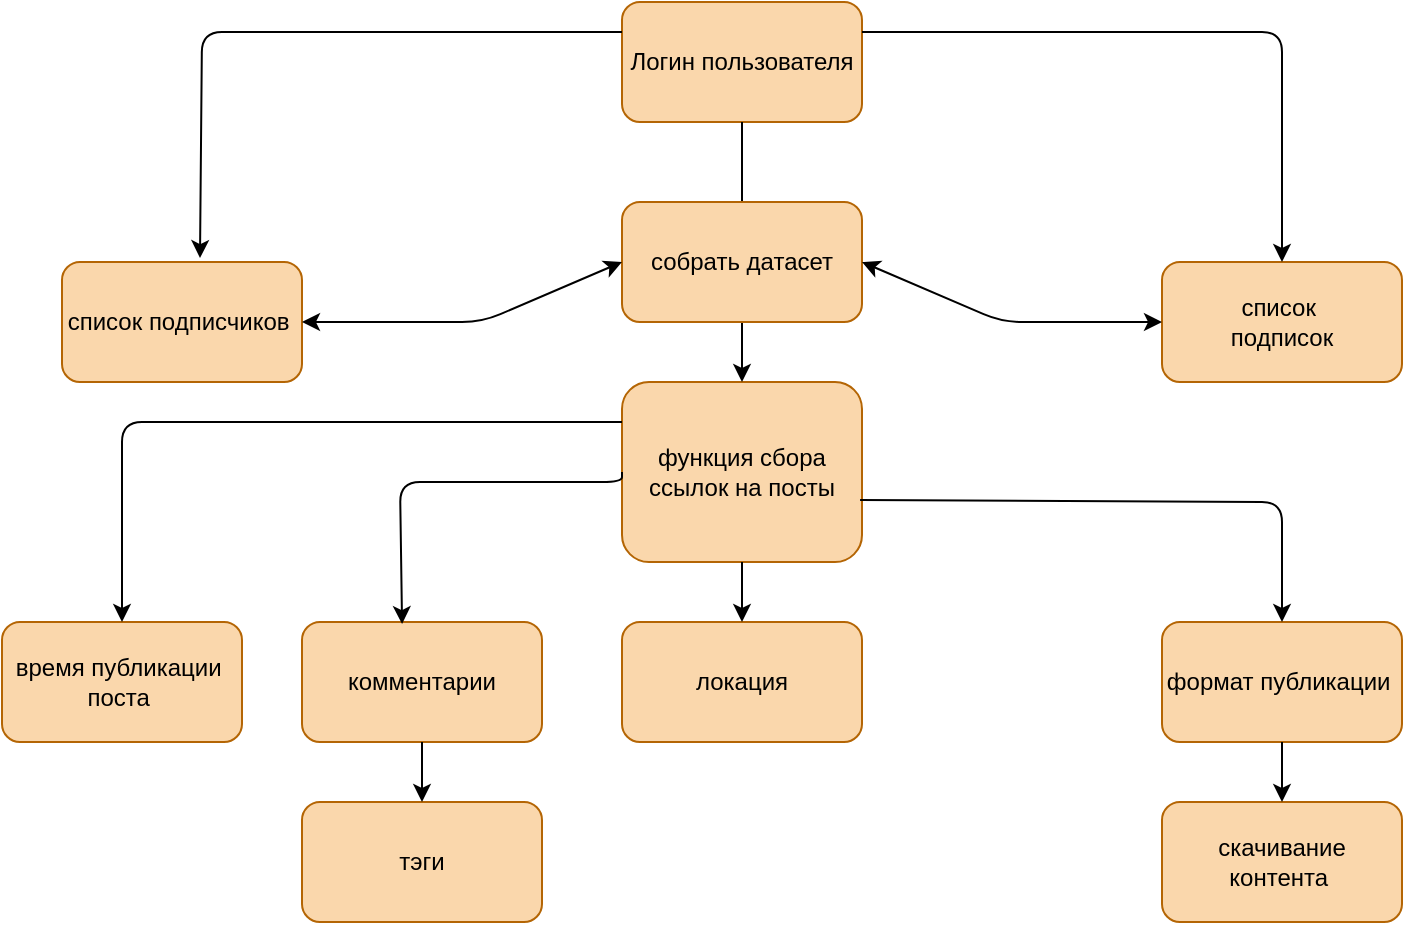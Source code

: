 <mxfile version="13.8.7" type="github">
  <diagram id="C5RBs43oDa-KdzZeNtuy" name="Page-1">
    <mxGraphModel dx="946" dy="653" grid="1" gridSize="10" guides="1" tooltips="1" connect="1" arrows="1" fold="1" page="1" pageScale="1" pageWidth="827" pageHeight="1169" math="0" shadow="0">
      <root>
        <mxCell id="WIyWlLk6GJQsqaUBKTNV-0" />
        <mxCell id="WIyWlLk6GJQsqaUBKTNV-1" parent="WIyWlLk6GJQsqaUBKTNV-0" />
        <mxCell id="HOpY622it1BgDeP4NXPm-0" value="Логин пользователя" style="rounded=1;whiteSpace=wrap;html=1;fontFamily=Helvetica;fillColor=#fad7ac;strokeColor=#b46504;" vertex="1" parent="WIyWlLk6GJQsqaUBKTNV-1">
          <mxGeometry x="330" y="80" width="120" height="60" as="geometry" />
        </mxCell>
        <mxCell id="HOpY622it1BgDeP4NXPm-1" value="функция сбора ссылок на посты" style="rounded=1;whiteSpace=wrap;html=1;fontFamily=Helvetica;fillColor=#fad7ac;strokeColor=#b46504;" vertex="1" parent="WIyWlLk6GJQsqaUBKTNV-1">
          <mxGeometry x="330" y="270" width="120" height="90" as="geometry" />
        </mxCell>
        <mxCell id="HOpY622it1BgDeP4NXPm-2" value="" style="endArrow=classic;html=1;fontFamily=Helvetica;exitX=0;exitY=0.25;exitDx=0;exitDy=0;entryX=0.575;entryY=-0.033;entryDx=0;entryDy=0;entryPerimeter=0;" edge="1" parent="WIyWlLk6GJQsqaUBKTNV-1" source="HOpY622it1BgDeP4NXPm-0" target="HOpY622it1BgDeP4NXPm-3">
          <mxGeometry width="50" height="50" relative="1" as="geometry">
            <mxPoint x="270" y="130" as="sourcePoint" />
            <mxPoint x="90" y="210" as="targetPoint" />
            <Array as="points">
              <mxPoint x="120" y="95" />
            </Array>
          </mxGeometry>
        </mxCell>
        <mxCell id="HOpY622it1BgDeP4NXPm-3" value="список подписчиков&amp;nbsp;" style="rounded=1;whiteSpace=wrap;html=1;fontFamily=Helvetica;fillColor=#fad7ac;strokeColor=#b46504;" vertex="1" parent="WIyWlLk6GJQsqaUBKTNV-1">
          <mxGeometry x="50" y="210" width="120" height="60" as="geometry" />
        </mxCell>
        <mxCell id="HOpY622it1BgDeP4NXPm-4" value="" style="endArrow=classic;html=1;fontFamily=Helvetica;entryX=0.5;entryY=0;entryDx=0;entryDy=0;" edge="1" parent="WIyWlLk6GJQsqaUBKTNV-1" source="HOpY622it1BgDeP4NXPm-0" target="HOpY622it1BgDeP4NXPm-1">
          <mxGeometry width="50" height="50" relative="1" as="geometry">
            <mxPoint x="290" y="180" as="sourcePoint" />
            <mxPoint x="390" y="200" as="targetPoint" />
          </mxGeometry>
        </mxCell>
        <mxCell id="HOpY622it1BgDeP4NXPm-5" value="список&amp;nbsp;&lt;br&gt;подписок" style="rounded=1;whiteSpace=wrap;html=1;fontFamily=Helvetica;fillColor=#fad7ac;strokeColor=#b46504;" vertex="1" parent="WIyWlLk6GJQsqaUBKTNV-1">
          <mxGeometry x="600" y="210" width="120" height="60" as="geometry" />
        </mxCell>
        <mxCell id="HOpY622it1BgDeP4NXPm-6" value="" style="endArrow=classic;html=1;fontFamily=Helvetica;entryX=0.5;entryY=0;entryDx=0;entryDy=0;exitX=1;exitY=0.25;exitDx=0;exitDy=0;" edge="1" parent="WIyWlLk6GJQsqaUBKTNV-1" source="HOpY622it1BgDeP4NXPm-0" target="HOpY622it1BgDeP4NXPm-5">
          <mxGeometry width="50" height="50" relative="1" as="geometry">
            <mxPoint x="590" y="140" as="sourcePoint" />
            <mxPoint x="640" y="90" as="targetPoint" />
            <Array as="points">
              <mxPoint x="660" y="95" />
            </Array>
          </mxGeometry>
        </mxCell>
        <mxCell id="HOpY622it1BgDeP4NXPm-7" value="время публикации&amp;nbsp;&lt;br&gt;поста&amp;nbsp;" style="rounded=1;whiteSpace=wrap;html=1;fontFamily=Helvetica;fillColor=#fad7ac;strokeColor=#b46504;" vertex="1" parent="WIyWlLk6GJQsqaUBKTNV-1">
          <mxGeometry x="20" y="390" width="120" height="60" as="geometry" />
        </mxCell>
        <mxCell id="HOpY622it1BgDeP4NXPm-8" value="комментарии" style="rounded=1;whiteSpace=wrap;html=1;fontFamily=Helvetica;fillColor=#fad7ac;strokeColor=#b46504;" vertex="1" parent="WIyWlLk6GJQsqaUBKTNV-1">
          <mxGeometry x="170" y="390" width="120" height="60" as="geometry" />
        </mxCell>
        <mxCell id="HOpY622it1BgDeP4NXPm-9" value="локация" style="rounded=1;whiteSpace=wrap;html=1;fontFamily=Helvetica;fillColor=#fad7ac;strokeColor=#b46504;" vertex="1" parent="WIyWlLk6GJQsqaUBKTNV-1">
          <mxGeometry x="330" y="390" width="120" height="60" as="geometry" />
        </mxCell>
        <mxCell id="HOpY622it1BgDeP4NXPm-10" value="формат публикации&amp;nbsp;" style="rounded=1;whiteSpace=wrap;html=1;fontFamily=Helvetica;fillColor=#fad7ac;strokeColor=#b46504;" vertex="1" parent="WIyWlLk6GJQsqaUBKTNV-1">
          <mxGeometry x="600" y="390" width="120" height="60" as="geometry" />
        </mxCell>
        <mxCell id="HOpY622it1BgDeP4NXPm-11" value="" style="endArrow=classic;html=1;fontFamily=Helvetica;entryX=0.5;entryY=0;entryDx=0;entryDy=0;" edge="1" parent="WIyWlLk6GJQsqaUBKTNV-1" target="HOpY622it1BgDeP4NXPm-7">
          <mxGeometry width="50" height="50" relative="1" as="geometry">
            <mxPoint x="330" y="290" as="sourcePoint" />
            <mxPoint x="80" y="349" as="targetPoint" />
            <Array as="points">
              <mxPoint x="80" y="290" />
            </Array>
          </mxGeometry>
        </mxCell>
        <mxCell id="HOpY622it1BgDeP4NXPm-12" value="" style="endArrow=classic;html=1;fontFamily=Helvetica;exitX=0;exitY=0.5;exitDx=0;exitDy=0;entryX=0.417;entryY=0.017;entryDx=0;entryDy=0;entryPerimeter=0;" edge="1" parent="WIyWlLk6GJQsqaUBKTNV-1" source="HOpY622it1BgDeP4NXPm-1" target="HOpY622it1BgDeP4NXPm-8">
          <mxGeometry width="50" height="50" relative="1" as="geometry">
            <mxPoint x="390" y="330" as="sourcePoint" />
            <mxPoint x="219" y="346" as="targetPoint" />
            <Array as="points">
              <mxPoint x="330" y="320" />
              <mxPoint x="219" y="320" />
            </Array>
          </mxGeometry>
        </mxCell>
        <mxCell id="HOpY622it1BgDeP4NXPm-13" value="" style="endArrow=classic;html=1;fontFamily=Helvetica;" edge="1" parent="WIyWlLk6GJQsqaUBKTNV-1" source="HOpY622it1BgDeP4NXPm-1" target="HOpY622it1BgDeP4NXPm-9">
          <mxGeometry width="50" height="50" relative="1" as="geometry">
            <mxPoint x="390" y="330" as="sourcePoint" />
            <mxPoint x="440" y="280" as="targetPoint" />
          </mxGeometry>
        </mxCell>
        <mxCell id="HOpY622it1BgDeP4NXPm-14" value="" style="endArrow=classic;html=1;fontFamily=Helvetica;entryX=0.5;entryY=0;entryDx=0;entryDy=0;exitX=0.992;exitY=0.656;exitDx=0;exitDy=0;exitPerimeter=0;" edge="1" parent="WIyWlLk6GJQsqaUBKTNV-1" source="HOpY622it1BgDeP4NXPm-1" target="HOpY622it1BgDeP4NXPm-10">
          <mxGeometry width="50" height="50" relative="1" as="geometry">
            <mxPoint x="480" y="300" as="sourcePoint" />
            <mxPoint x="530" y="250" as="targetPoint" />
            <Array as="points">
              <mxPoint x="660" y="330" />
            </Array>
          </mxGeometry>
        </mxCell>
        <mxCell id="HOpY622it1BgDeP4NXPm-15" value="тэги" style="rounded=1;whiteSpace=wrap;html=1;fontFamily=Helvetica;fillColor=#fad7ac;strokeColor=#b46504;" vertex="1" parent="WIyWlLk6GJQsqaUBKTNV-1">
          <mxGeometry x="170" y="480" width="120" height="60" as="geometry" />
        </mxCell>
        <mxCell id="HOpY622it1BgDeP4NXPm-16" value="скачивание контента&amp;nbsp;" style="rounded=1;whiteSpace=wrap;html=1;fontFamily=Helvetica;fillColor=#fad7ac;strokeColor=#b46504;" vertex="1" parent="WIyWlLk6GJQsqaUBKTNV-1">
          <mxGeometry x="600" y="480" width="120" height="60" as="geometry" />
        </mxCell>
        <mxCell id="HOpY622it1BgDeP4NXPm-18" value="" style="endArrow=classic;html=1;fontFamily=Helvetica;" edge="1" parent="WIyWlLk6GJQsqaUBKTNV-1" source="HOpY622it1BgDeP4NXPm-8" target="HOpY622it1BgDeP4NXPm-15">
          <mxGeometry width="50" height="50" relative="1" as="geometry">
            <mxPoint x="220" y="470" as="sourcePoint" />
            <mxPoint x="270" y="420" as="targetPoint" />
          </mxGeometry>
        </mxCell>
        <mxCell id="HOpY622it1BgDeP4NXPm-20" value="" style="endArrow=classic;html=1;fontFamily=Helvetica;entryX=0.5;entryY=0;entryDx=0;entryDy=0;" edge="1" parent="WIyWlLk6GJQsqaUBKTNV-1" source="HOpY622it1BgDeP4NXPm-10" target="HOpY622it1BgDeP4NXPm-16">
          <mxGeometry width="50" height="50" relative="1" as="geometry">
            <mxPoint x="390" y="320" as="sourcePoint" />
            <mxPoint x="440" y="270" as="targetPoint" />
          </mxGeometry>
        </mxCell>
        <mxCell id="HOpY622it1BgDeP4NXPm-21" value="собрать датасет&lt;br&gt;" style="rounded=1;whiteSpace=wrap;html=1;fontFamily=Helvetica;fillColor=#fad7ac;strokeColor=#b46504;" vertex="1" parent="WIyWlLk6GJQsqaUBKTNV-1">
          <mxGeometry x="330" y="180" width="120" height="60" as="geometry" />
        </mxCell>
        <mxCell id="HOpY622it1BgDeP4NXPm-22" value="" style="endArrow=classic;startArrow=classic;html=1;fontFamily=Helvetica;entryX=0;entryY=0.5;entryDx=0;entryDy=0;" edge="1" parent="WIyWlLk6GJQsqaUBKTNV-1" source="HOpY622it1BgDeP4NXPm-3" target="HOpY622it1BgDeP4NXPm-21">
          <mxGeometry width="50" height="50" relative="1" as="geometry">
            <mxPoint x="220" y="250" as="sourcePoint" />
            <mxPoint x="270" y="200" as="targetPoint" />
            <Array as="points">
              <mxPoint x="260" y="240" />
            </Array>
          </mxGeometry>
        </mxCell>
        <mxCell id="HOpY622it1BgDeP4NXPm-23" value="" style="endArrow=classic;startArrow=classic;html=1;fontFamily=Helvetica;entryX=0;entryY=0.5;entryDx=0;entryDy=0;exitX=1;exitY=0.5;exitDx=0;exitDy=0;" edge="1" parent="WIyWlLk6GJQsqaUBKTNV-1" source="HOpY622it1BgDeP4NXPm-21" target="HOpY622it1BgDeP4NXPm-5">
          <mxGeometry width="50" height="50" relative="1" as="geometry">
            <mxPoint x="500" y="260" as="sourcePoint" />
            <mxPoint x="550" y="210" as="targetPoint" />
            <Array as="points">
              <mxPoint x="520" y="240" />
            </Array>
          </mxGeometry>
        </mxCell>
      </root>
    </mxGraphModel>
  </diagram>
</mxfile>
